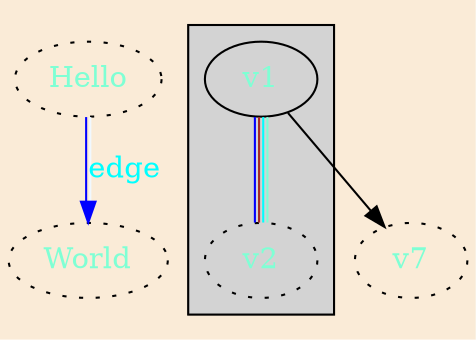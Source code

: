 // ldowp kdwod jaque
/*sldpeidofjeld */
digraph G {
  /* pekdilq 910278wjdle*/
  node [fontcolor="aquamarine:green", style=/*bufeo 09123$% jie*/"dotted"];
  /* Nihaodlw 0127%%%%$$$$!@~!```09*** */
  Hello -> World [label="edge", fontcolor="aqua", color="blue:aliceblue"];
  subgraph cluster_0 {
    style="striped";
    v1 -> /* losp qiowdkw */v2 [dir="none", color="blue:brown:aqua:aquamarine"];
  }
  bgcolor="antiquewhite";
  v1 // line comment
    [style="filled"];
  v1 -> v7;
// 注释
}
// 最后的注释

/*
力龙科的904jleaj;la
ladfj
o][\  \w1]
*/
